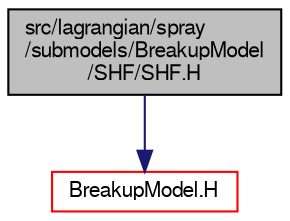 digraph "src/lagrangian/spray/submodels/BreakupModel/SHF/SHF.H"
{
  bgcolor="transparent";
  edge [fontname="FreeSans",fontsize="10",labelfontname="FreeSans",labelfontsize="10"];
  node [fontname="FreeSans",fontsize="10",shape=record];
  Node0 [label="src/lagrangian/spray\l/submodels/BreakupModel\l/SHF/SHF.H",height=0.2,width=0.4,color="black", fillcolor="grey75", style="filled", fontcolor="black"];
  Node0 -> Node1 [color="midnightblue",fontsize="10",style="solid",fontname="FreeSans"];
  Node1 [label="BreakupModel.H",height=0.2,width=0.4,color="red",URL="$a06734.html"];
}
